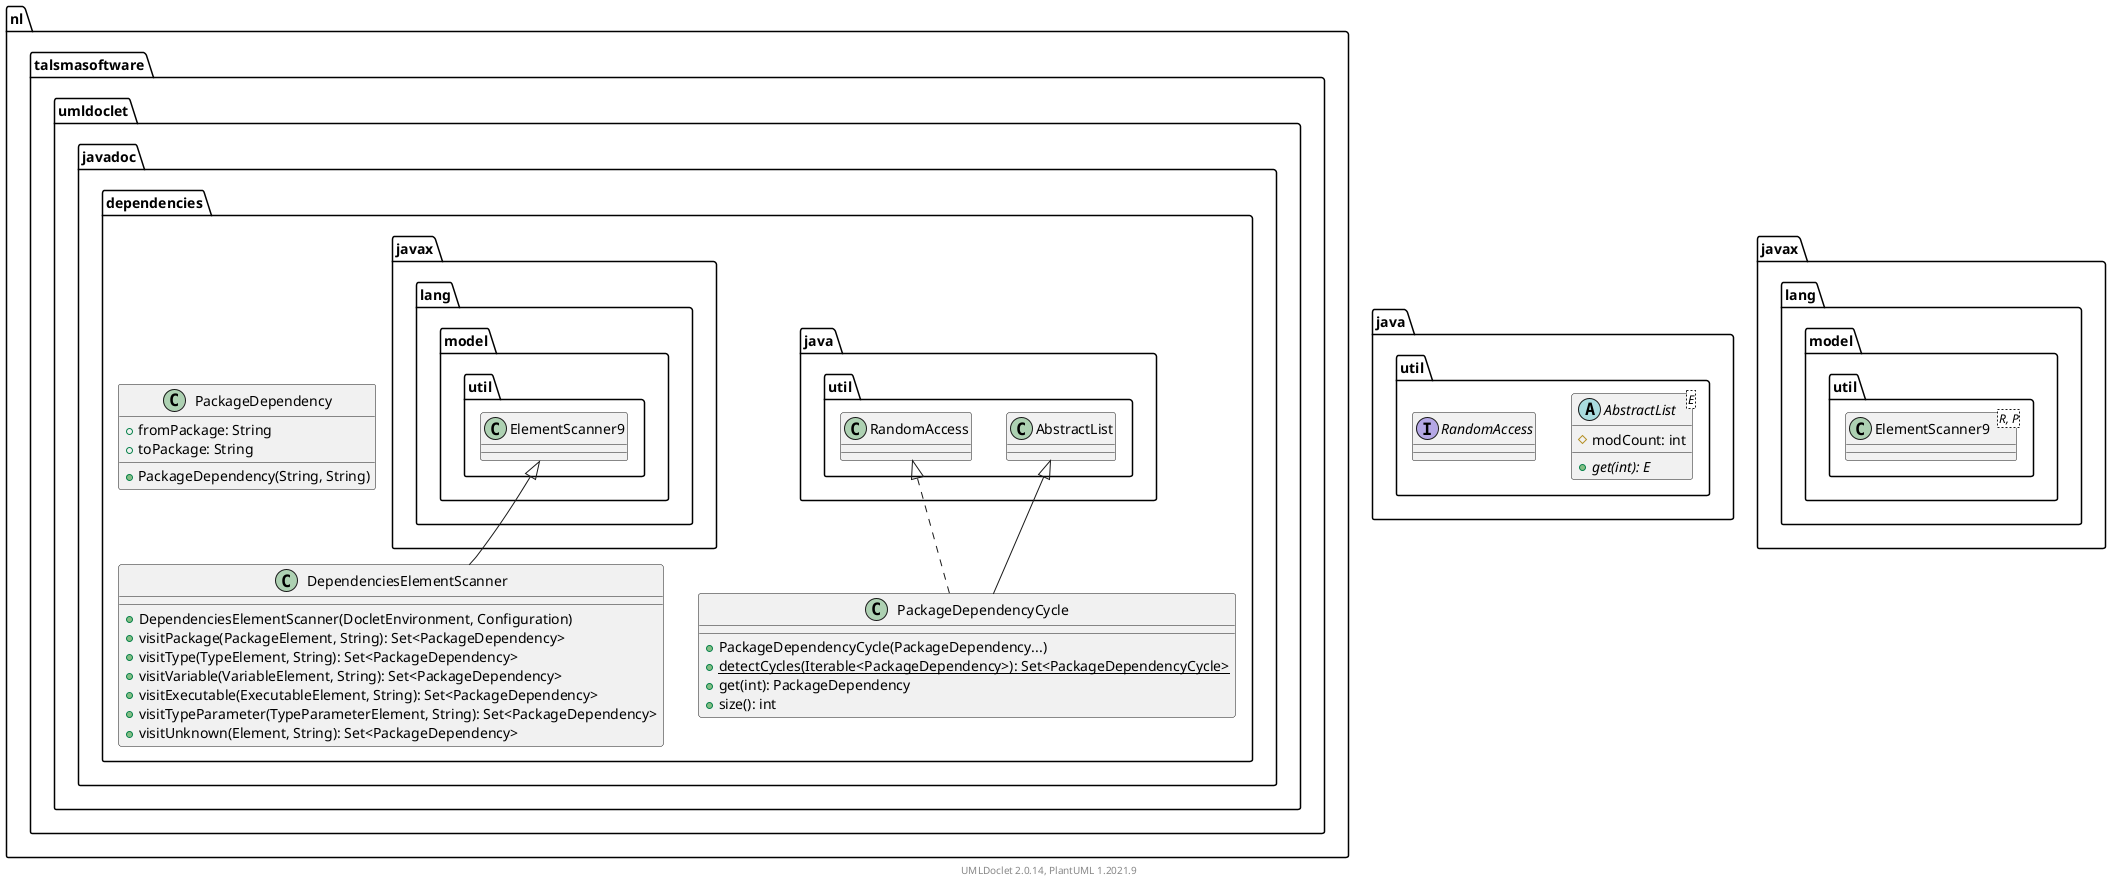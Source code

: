 @startuml
    namespace nl.talsmasoftware.umldoclet.javadoc.dependencies {

        class PackageDependencyCycle [[PackageDependencyCycle.html]] {
            +PackageDependencyCycle(PackageDependency...)
            {static} +detectCycles(Iterable<PackageDependency>): Set<PackageDependencyCycle>
            +get(int): PackageDependency
            +size(): int
        }

        class DependenciesElementScanner [[DependenciesElementScanner.html]] {
            +DependenciesElementScanner(DocletEnvironment, Configuration)
            +visitPackage(PackageElement, String): Set<PackageDependency>
            +visitType(TypeElement, String): Set<PackageDependency>
            +visitVariable(VariableElement, String): Set<PackageDependency>
            +visitExecutable(ExecutableElement, String): Set<PackageDependency>
            +visitTypeParameter(TypeParameterElement, String): Set<PackageDependency>
            +visitUnknown(Element, String): Set<PackageDependency>
        }

        class PackageDependency [[PackageDependency.html]] {
            +fromPackage: String
            +toPackage: String
            +PackageDependency(String, String)
        }

        java.util.AbstractList <|-- PackageDependencyCycle
        java.util.RandomAccess <|.. PackageDependencyCycle
        javax.lang.model.util.ElementScanner9 <|-- DependenciesElementScanner
    }

    namespace java.util {
        abstract class AbstractList<E> [[https://docs.oracle.com/javase/9/docs/api/java/util/AbstractList.html?is-external=true]] {
            #modCount: int
            {abstract} +get(int): E
        }
        interface RandomAccess [[https://docs.oracle.com/javase/9/docs/api/java/util/RandomAccess.html?is-external=true]]
    }

    namespace javax.lang.model.util {
        class ElementScanner9<R, P> [[https://docs.oracle.com/javase/9/docs/api/javax/lang/model/util/ElementScanner9.html?is-external=true]]
    }

    center footer UMLDoclet 2.0.14, PlantUML 1.2021.9
@enduml
